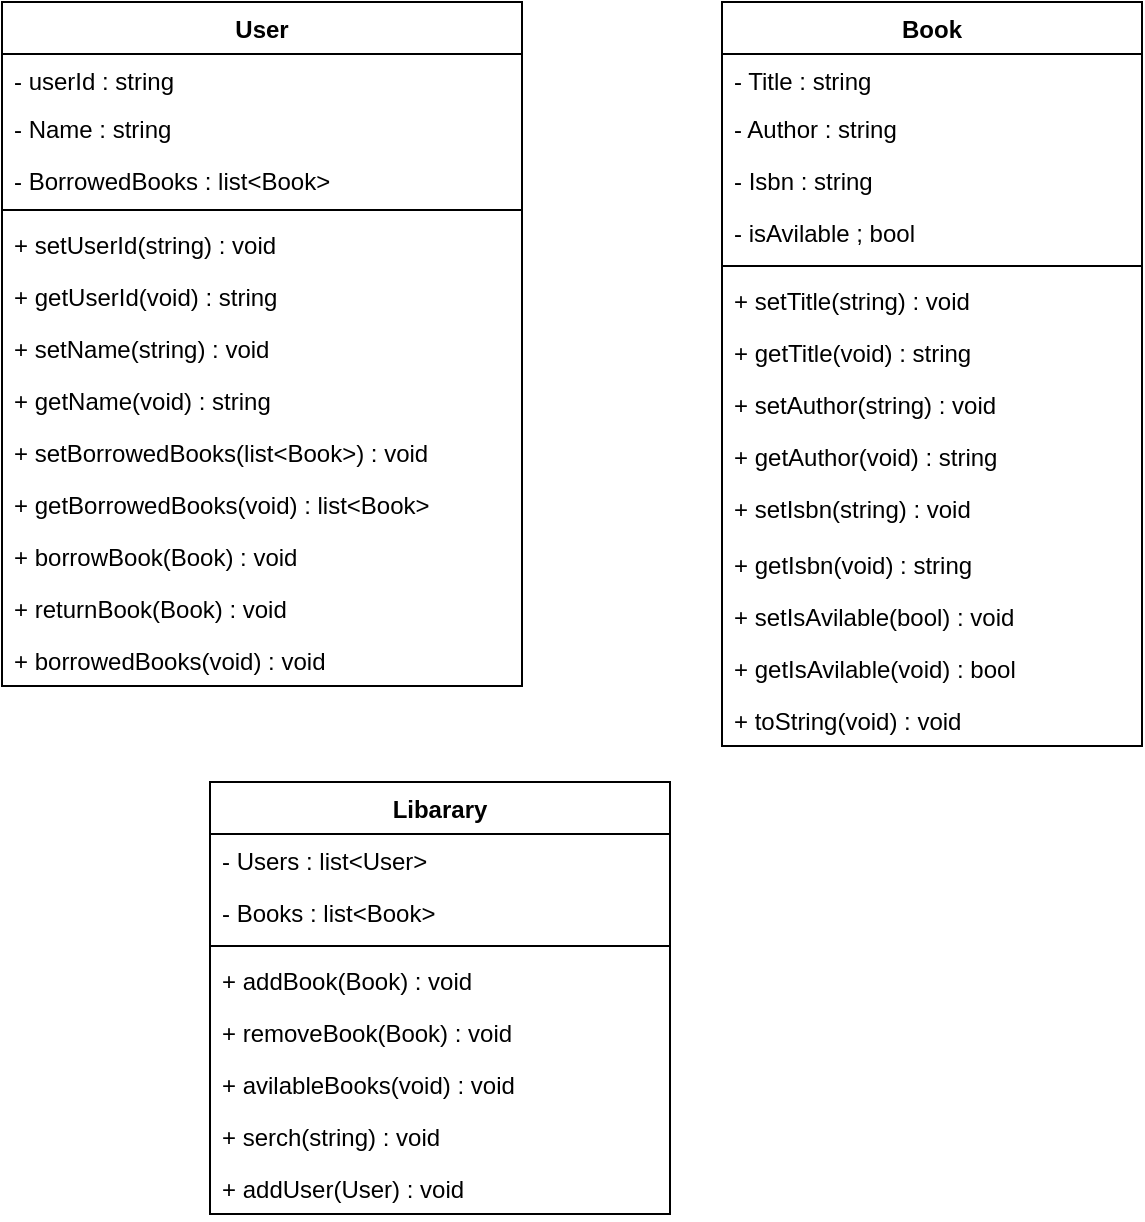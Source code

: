 <mxfile version="26.2.15">
  <diagram name="Page-1" id="gsFgIYd_ePHJ7fK2jHF5">
    <mxGraphModel dx="300" dy="327" grid="1" gridSize="10" guides="1" tooltips="1" connect="1" arrows="1" fold="1" page="1" pageScale="1" pageWidth="827" pageHeight="1169" math="0" shadow="0">
      <root>
        <mxCell id="0" />
        <mxCell id="1" parent="0" />
        <mxCell id="XA_w1-w0YbgLu9Te0FCV-1" value="Book" style="swimlane;fontStyle=1;align=center;verticalAlign=top;childLayout=stackLayout;horizontal=1;startSize=26;horizontalStack=0;resizeParent=1;resizeParentMax=0;resizeLast=0;collapsible=1;marginBottom=0;whiteSpace=wrap;html=1;" parent="1" vertex="1">
          <mxGeometry x="440" y="30" width="210" height="372" as="geometry" />
        </mxCell>
        <mxCell id="XA_w1-w0YbgLu9Te0FCV-5" value="- Title : string" style="text;strokeColor=none;fillColor=none;align=left;verticalAlign=top;spacingLeft=4;spacingRight=4;overflow=hidden;rotatable=0;points=[[0,0.5],[1,0.5]];portConstraint=eastwest;whiteSpace=wrap;html=1;" parent="XA_w1-w0YbgLu9Te0FCV-1" vertex="1">
          <mxGeometry y="26" width="210" height="24" as="geometry" />
        </mxCell>
        <mxCell id="XA_w1-w0YbgLu9Te0FCV-7" value="- Author : string" style="text;strokeColor=none;fillColor=none;align=left;verticalAlign=top;spacingLeft=4;spacingRight=4;overflow=hidden;rotatable=0;points=[[0,0.5],[1,0.5]];portConstraint=eastwest;whiteSpace=wrap;html=1;" parent="XA_w1-w0YbgLu9Te0FCV-1" vertex="1">
          <mxGeometry y="50" width="210" height="26" as="geometry" />
        </mxCell>
        <mxCell id="XA_w1-w0YbgLu9Te0FCV-6" value="- Isbn : string" style="text;strokeColor=none;fillColor=none;align=left;verticalAlign=top;spacingLeft=4;spacingRight=4;overflow=hidden;rotatable=0;points=[[0,0.5],[1,0.5]];portConstraint=eastwest;whiteSpace=wrap;html=1;" parent="XA_w1-w0YbgLu9Te0FCV-1" vertex="1">
          <mxGeometry y="76" width="210" height="26" as="geometry" />
        </mxCell>
        <mxCell id="XA_w1-w0YbgLu9Te0FCV-2" value="- isAvilable ; bool" style="text;strokeColor=none;fillColor=none;align=left;verticalAlign=top;spacingLeft=4;spacingRight=4;overflow=hidden;rotatable=0;points=[[0,0.5],[1,0.5]];portConstraint=eastwest;whiteSpace=wrap;html=1;" parent="XA_w1-w0YbgLu9Te0FCV-1" vertex="1">
          <mxGeometry y="102" width="210" height="26" as="geometry" />
        </mxCell>
        <mxCell id="XA_w1-w0YbgLu9Te0FCV-3" value="" style="line;strokeWidth=1;fillColor=none;align=left;verticalAlign=middle;spacingTop=-1;spacingLeft=3;spacingRight=3;rotatable=0;labelPosition=right;points=[];portConstraint=eastwest;strokeColor=inherit;" parent="XA_w1-w0YbgLu9Te0FCV-1" vertex="1">
          <mxGeometry y="128" width="210" height="8" as="geometry" />
        </mxCell>
        <mxCell id="XA_w1-w0YbgLu9Te0FCV-8" value="+ setTitle(string) : void" style="text;strokeColor=none;fillColor=none;align=left;verticalAlign=top;spacingLeft=4;spacingRight=4;overflow=hidden;rotatable=0;points=[[0,0.5],[1,0.5]];portConstraint=eastwest;whiteSpace=wrap;html=1;" parent="XA_w1-w0YbgLu9Te0FCV-1" vertex="1">
          <mxGeometry y="136" width="210" height="26" as="geometry" />
        </mxCell>
        <mxCell id="XA_w1-w0YbgLu9Te0FCV-10" value="+ getTitle(void) : string" style="text;strokeColor=none;fillColor=none;align=left;verticalAlign=top;spacingLeft=4;spacingRight=4;overflow=hidden;rotatable=0;points=[[0,0.5],[1,0.5]];portConstraint=eastwest;whiteSpace=wrap;html=1;" parent="XA_w1-w0YbgLu9Te0FCV-1" vertex="1">
          <mxGeometry y="162" width="210" height="26" as="geometry" />
        </mxCell>
        <mxCell id="XA_w1-w0YbgLu9Te0FCV-11" value="+ setAuthor(string) : void" style="text;strokeColor=none;fillColor=none;align=left;verticalAlign=top;spacingLeft=4;spacingRight=4;overflow=hidden;rotatable=0;points=[[0,0.5],[1,0.5]];portConstraint=eastwest;whiteSpace=wrap;html=1;" parent="XA_w1-w0YbgLu9Te0FCV-1" vertex="1">
          <mxGeometry y="188" width="210" height="26" as="geometry" />
        </mxCell>
        <mxCell id="XA_w1-w0YbgLu9Te0FCV-9" value="+ getAuthor(void) : string" style="text;strokeColor=none;fillColor=none;align=left;verticalAlign=top;spacingLeft=4;spacingRight=4;overflow=hidden;rotatable=0;points=[[0,0.5],[1,0.5]];portConstraint=eastwest;whiteSpace=wrap;html=1;" parent="XA_w1-w0YbgLu9Te0FCV-1" vertex="1">
          <mxGeometry y="214" width="210" height="26" as="geometry" />
        </mxCell>
        <mxCell id="XA_w1-w0YbgLu9Te0FCV-4" value="+ setIsbn(string) : void" style="text;strokeColor=none;fillColor=none;align=left;verticalAlign=top;spacingLeft=4;spacingRight=4;overflow=hidden;rotatable=0;points=[[0,0.5],[1,0.5]];portConstraint=eastwest;whiteSpace=wrap;html=1;" parent="XA_w1-w0YbgLu9Te0FCV-1" vertex="1">
          <mxGeometry y="240" width="210" height="28" as="geometry" />
        </mxCell>
        <mxCell id="XA_w1-w0YbgLu9Te0FCV-12" value="+ getIsbn(void) : string" style="text;strokeColor=none;fillColor=none;align=left;verticalAlign=top;spacingLeft=4;spacingRight=4;overflow=hidden;rotatable=0;points=[[0,0.5],[1,0.5]];portConstraint=eastwest;whiteSpace=wrap;html=1;" parent="XA_w1-w0YbgLu9Te0FCV-1" vertex="1">
          <mxGeometry y="268" width="210" height="26" as="geometry" />
        </mxCell>
        <mxCell id="XA_w1-w0YbgLu9Te0FCV-13" value="+ setIsAvilable(bool) : void" style="text;strokeColor=none;fillColor=none;align=left;verticalAlign=top;spacingLeft=4;spacingRight=4;overflow=hidden;rotatable=0;points=[[0,0.5],[1,0.5]];portConstraint=eastwest;whiteSpace=wrap;html=1;" parent="XA_w1-w0YbgLu9Te0FCV-1" vertex="1">
          <mxGeometry y="294" width="210" height="26" as="geometry" />
        </mxCell>
        <mxCell id="XA_w1-w0YbgLu9Te0FCV-15" value="+ getIsAvilable(void) : bool" style="text;strokeColor=none;fillColor=none;align=left;verticalAlign=top;spacingLeft=4;spacingRight=4;overflow=hidden;rotatable=0;points=[[0,0.5],[1,0.5]];portConstraint=eastwest;whiteSpace=wrap;html=1;" parent="XA_w1-w0YbgLu9Te0FCV-1" vertex="1">
          <mxGeometry y="320" width="210" height="26" as="geometry" />
        </mxCell>
        <mxCell id="XA_w1-w0YbgLu9Te0FCV-14" value="+ toString(void) : void" style="text;strokeColor=none;fillColor=none;align=left;verticalAlign=top;spacingLeft=4;spacingRight=4;overflow=hidden;rotatable=0;points=[[0,0.5],[1,0.5]];portConstraint=eastwest;whiteSpace=wrap;html=1;" parent="XA_w1-w0YbgLu9Te0FCV-1" vertex="1">
          <mxGeometry y="346" width="210" height="26" as="geometry" />
        </mxCell>
        <mxCell id="XA_w1-w0YbgLu9Te0FCV-16" value="User" style="swimlane;fontStyle=1;align=center;verticalAlign=top;childLayout=stackLayout;horizontal=1;startSize=26;horizontalStack=0;resizeParent=1;resizeParentMax=0;resizeLast=0;collapsible=1;marginBottom=0;whiteSpace=wrap;html=1;" parent="1" vertex="1">
          <mxGeometry x="80" y="30" width="260" height="342" as="geometry" />
        </mxCell>
        <mxCell id="XA_w1-w0YbgLu9Te0FCV-20" value="- userId : string" style="text;strokeColor=none;fillColor=none;align=left;verticalAlign=top;spacingLeft=4;spacingRight=4;overflow=hidden;rotatable=0;points=[[0,0.5],[1,0.5]];portConstraint=eastwest;whiteSpace=wrap;html=1;" parent="XA_w1-w0YbgLu9Te0FCV-16" vertex="1">
          <mxGeometry y="26" width="260" height="24" as="geometry" />
        </mxCell>
        <mxCell id="XA_w1-w0YbgLu9Te0FCV-21" value="- Name : string" style="text;strokeColor=none;fillColor=none;align=left;verticalAlign=top;spacingLeft=4;spacingRight=4;overflow=hidden;rotatable=0;points=[[0,0.5],[1,0.5]];portConstraint=eastwest;whiteSpace=wrap;html=1;" parent="XA_w1-w0YbgLu9Te0FCV-16" vertex="1">
          <mxGeometry y="50" width="260" height="26" as="geometry" />
        </mxCell>
        <mxCell id="XA_w1-w0YbgLu9Te0FCV-17" value="- BorrowedBooks : list&amp;lt;Book&amp;gt;" style="text;strokeColor=none;fillColor=none;align=left;verticalAlign=top;spacingLeft=4;spacingRight=4;overflow=hidden;rotatable=0;points=[[0,0.5],[1,0.5]];portConstraint=eastwest;whiteSpace=wrap;html=1;" parent="XA_w1-w0YbgLu9Te0FCV-16" vertex="1">
          <mxGeometry y="76" width="260" height="24" as="geometry" />
        </mxCell>
        <mxCell id="XA_w1-w0YbgLu9Te0FCV-18" value="" style="line;strokeWidth=1;fillColor=none;align=left;verticalAlign=middle;spacingTop=-1;spacingLeft=3;spacingRight=3;rotatable=0;labelPosition=right;points=[];portConstraint=eastwest;strokeColor=inherit;" parent="XA_w1-w0YbgLu9Te0FCV-16" vertex="1">
          <mxGeometry y="100" width="260" height="8" as="geometry" />
        </mxCell>
        <mxCell id="XA_w1-w0YbgLu9Te0FCV-23" value="+ setUserId(string) : void" style="text;strokeColor=none;fillColor=none;align=left;verticalAlign=top;spacingLeft=4;spacingRight=4;overflow=hidden;rotatable=0;points=[[0,0.5],[1,0.5]];portConstraint=eastwest;whiteSpace=wrap;html=1;" parent="XA_w1-w0YbgLu9Te0FCV-16" vertex="1">
          <mxGeometry y="108" width="260" height="26" as="geometry" />
        </mxCell>
        <mxCell id="XA_w1-w0YbgLu9Te0FCV-24" value="+ getUserId(void) : string" style="text;strokeColor=none;fillColor=none;align=left;verticalAlign=top;spacingLeft=4;spacingRight=4;overflow=hidden;rotatable=0;points=[[0,0.5],[1,0.5]];portConstraint=eastwest;whiteSpace=wrap;html=1;" parent="XA_w1-w0YbgLu9Te0FCV-16" vertex="1">
          <mxGeometry y="134" width="260" height="26" as="geometry" />
        </mxCell>
        <mxCell id="XA_w1-w0YbgLu9Te0FCV-22" value="+ setName(string) : void" style="text;strokeColor=none;fillColor=none;align=left;verticalAlign=top;spacingLeft=4;spacingRight=4;overflow=hidden;rotatable=0;points=[[0,0.5],[1,0.5]];portConstraint=eastwest;whiteSpace=wrap;html=1;" parent="XA_w1-w0YbgLu9Te0FCV-16" vertex="1">
          <mxGeometry y="160" width="260" height="26" as="geometry" />
        </mxCell>
        <mxCell id="XA_w1-w0YbgLu9Te0FCV-25" value="+ getName(void) : string" style="text;strokeColor=none;fillColor=none;align=left;verticalAlign=top;spacingLeft=4;spacingRight=4;overflow=hidden;rotatable=0;points=[[0,0.5],[1,0.5]];portConstraint=eastwest;whiteSpace=wrap;html=1;" parent="XA_w1-w0YbgLu9Te0FCV-16" vertex="1">
          <mxGeometry y="186" width="260" height="26" as="geometry" />
        </mxCell>
        <mxCell id="XA_w1-w0YbgLu9Te0FCV-26" value="+ setBorrowedBooks(list&amp;lt;Book&amp;gt;) : void" style="text;strokeColor=none;fillColor=none;align=left;verticalAlign=top;spacingLeft=4;spacingRight=4;overflow=hidden;rotatable=0;points=[[0,0.5],[1,0.5]];portConstraint=eastwest;whiteSpace=wrap;html=1;" parent="XA_w1-w0YbgLu9Te0FCV-16" vertex="1">
          <mxGeometry y="212" width="260" height="26" as="geometry" />
        </mxCell>
        <mxCell id="XA_w1-w0YbgLu9Te0FCV-27" value="+ getBorrowedBooks(void) : list&amp;lt;Book&amp;gt;" style="text;strokeColor=none;fillColor=none;align=left;verticalAlign=top;spacingLeft=4;spacingRight=4;overflow=hidden;rotatable=0;points=[[0,0.5],[1,0.5]];portConstraint=eastwest;whiteSpace=wrap;html=1;" parent="XA_w1-w0YbgLu9Te0FCV-16" vertex="1">
          <mxGeometry y="238" width="260" height="26" as="geometry" />
        </mxCell>
        <mxCell id="XA_w1-w0YbgLu9Te0FCV-28" value="+ borrowBook(Book) : void" style="text;strokeColor=none;fillColor=none;align=left;verticalAlign=top;spacingLeft=4;spacingRight=4;overflow=hidden;rotatable=0;points=[[0,0.5],[1,0.5]];portConstraint=eastwest;whiteSpace=wrap;html=1;" parent="XA_w1-w0YbgLu9Te0FCV-16" vertex="1">
          <mxGeometry y="264" width="260" height="26" as="geometry" />
        </mxCell>
        <mxCell id="XA_w1-w0YbgLu9Te0FCV-29" value="+ returnBook(Book) : void" style="text;strokeColor=none;fillColor=none;align=left;verticalAlign=top;spacingLeft=4;spacingRight=4;overflow=hidden;rotatable=0;points=[[0,0.5],[1,0.5]];portConstraint=eastwest;whiteSpace=wrap;html=1;" parent="XA_w1-w0YbgLu9Te0FCV-16" vertex="1">
          <mxGeometry y="290" width="260" height="26" as="geometry" />
        </mxCell>
        <mxCell id="XA_w1-w0YbgLu9Te0FCV-30" value="+ borrowedBooks(void) : void" style="text;strokeColor=none;fillColor=none;align=left;verticalAlign=top;spacingLeft=4;spacingRight=4;overflow=hidden;rotatable=0;points=[[0,0.5],[1,0.5]];portConstraint=eastwest;whiteSpace=wrap;html=1;" parent="XA_w1-w0YbgLu9Te0FCV-16" vertex="1">
          <mxGeometry y="316" width="260" height="26" as="geometry" />
        </mxCell>
        <mxCell id="XA_w1-w0YbgLu9Te0FCV-32" value="Libarary" style="swimlane;fontStyle=1;align=center;verticalAlign=top;childLayout=stackLayout;horizontal=1;startSize=26;horizontalStack=0;resizeParent=1;resizeParentMax=0;resizeLast=0;collapsible=1;marginBottom=0;whiteSpace=wrap;html=1;" parent="1" vertex="1">
          <mxGeometry x="184" y="420" width="230" height="216" as="geometry" />
        </mxCell>
        <mxCell id="XA_w1-w0YbgLu9Te0FCV-41" value="- Users : list&amp;lt;User&amp;gt;" style="text;strokeColor=none;fillColor=none;align=left;verticalAlign=top;spacingLeft=4;spacingRight=4;overflow=hidden;rotatable=0;points=[[0,0.5],[1,0.5]];portConstraint=eastwest;whiteSpace=wrap;html=1;" parent="XA_w1-w0YbgLu9Te0FCV-32" vertex="1">
          <mxGeometry y="26" width="230" height="26" as="geometry" />
        </mxCell>
        <mxCell id="XA_w1-w0YbgLu9Te0FCV-40" value="- Books : list&amp;lt;Book&amp;gt;" style="text;strokeColor=none;fillColor=none;align=left;verticalAlign=top;spacingLeft=4;spacingRight=4;overflow=hidden;rotatable=0;points=[[0,0.5],[1,0.5]];portConstraint=eastwest;whiteSpace=wrap;html=1;" parent="XA_w1-w0YbgLu9Te0FCV-32" vertex="1">
          <mxGeometry y="52" width="230" height="26" as="geometry" />
        </mxCell>
        <mxCell id="XA_w1-w0YbgLu9Te0FCV-34" value="" style="line;strokeWidth=1;fillColor=none;align=left;verticalAlign=middle;spacingTop=-1;spacingLeft=3;spacingRight=3;rotatable=0;labelPosition=right;points=[];portConstraint=eastwest;strokeColor=inherit;" parent="XA_w1-w0YbgLu9Te0FCV-32" vertex="1">
          <mxGeometry y="78" width="230" height="8" as="geometry" />
        </mxCell>
        <mxCell id="XA_w1-w0YbgLu9Te0FCV-45" value="+ addBook(Book) : void" style="text;strokeColor=none;fillColor=none;align=left;verticalAlign=top;spacingLeft=4;spacingRight=4;overflow=hidden;rotatable=0;points=[[0,0.5],[1,0.5]];portConstraint=eastwest;whiteSpace=wrap;html=1;" parent="XA_w1-w0YbgLu9Te0FCV-32" vertex="1">
          <mxGeometry y="86" width="230" height="26" as="geometry" />
        </mxCell>
        <mxCell id="XA_w1-w0YbgLu9Te0FCV-46" value="+ removeBook(Book) : void" style="text;strokeColor=none;fillColor=none;align=left;verticalAlign=top;spacingLeft=4;spacingRight=4;overflow=hidden;rotatable=0;points=[[0,0.5],[1,0.5]];portConstraint=eastwest;whiteSpace=wrap;html=1;" parent="XA_w1-w0YbgLu9Te0FCV-32" vertex="1">
          <mxGeometry y="112" width="230" height="26" as="geometry" />
        </mxCell>
        <mxCell id="XA_w1-w0YbgLu9Te0FCV-48" value="+ avilableBooks(void) : void" style="text;strokeColor=none;fillColor=none;align=left;verticalAlign=top;spacingLeft=4;spacingRight=4;overflow=hidden;rotatable=0;points=[[0,0.5],[1,0.5]];portConstraint=eastwest;whiteSpace=wrap;html=1;" parent="XA_w1-w0YbgLu9Te0FCV-32" vertex="1">
          <mxGeometry y="138" width="230" height="26" as="geometry" />
        </mxCell>
        <mxCell id="XA_w1-w0YbgLu9Te0FCV-50" value="+ serch(string) : void" style="text;strokeColor=none;fillColor=none;align=left;verticalAlign=top;spacingLeft=4;spacingRight=4;overflow=hidden;rotatable=0;points=[[0,0.5],[1,0.5]];portConstraint=eastwest;whiteSpace=wrap;html=1;" parent="XA_w1-w0YbgLu9Te0FCV-32" vertex="1">
          <mxGeometry y="164" width="230" height="26" as="geometry" />
        </mxCell>
        <mxCell id="XA_w1-w0YbgLu9Te0FCV-49" value="+ addUser(User) : void" style="text;strokeColor=none;fillColor=none;align=left;verticalAlign=top;spacingLeft=4;spacingRight=4;overflow=hidden;rotatable=0;points=[[0,0.5],[1,0.5]];portConstraint=eastwest;whiteSpace=wrap;html=1;" parent="XA_w1-w0YbgLu9Te0FCV-32" vertex="1">
          <mxGeometry y="190" width="230" height="26" as="geometry" />
        </mxCell>
      </root>
    </mxGraphModel>
  </diagram>
</mxfile>
